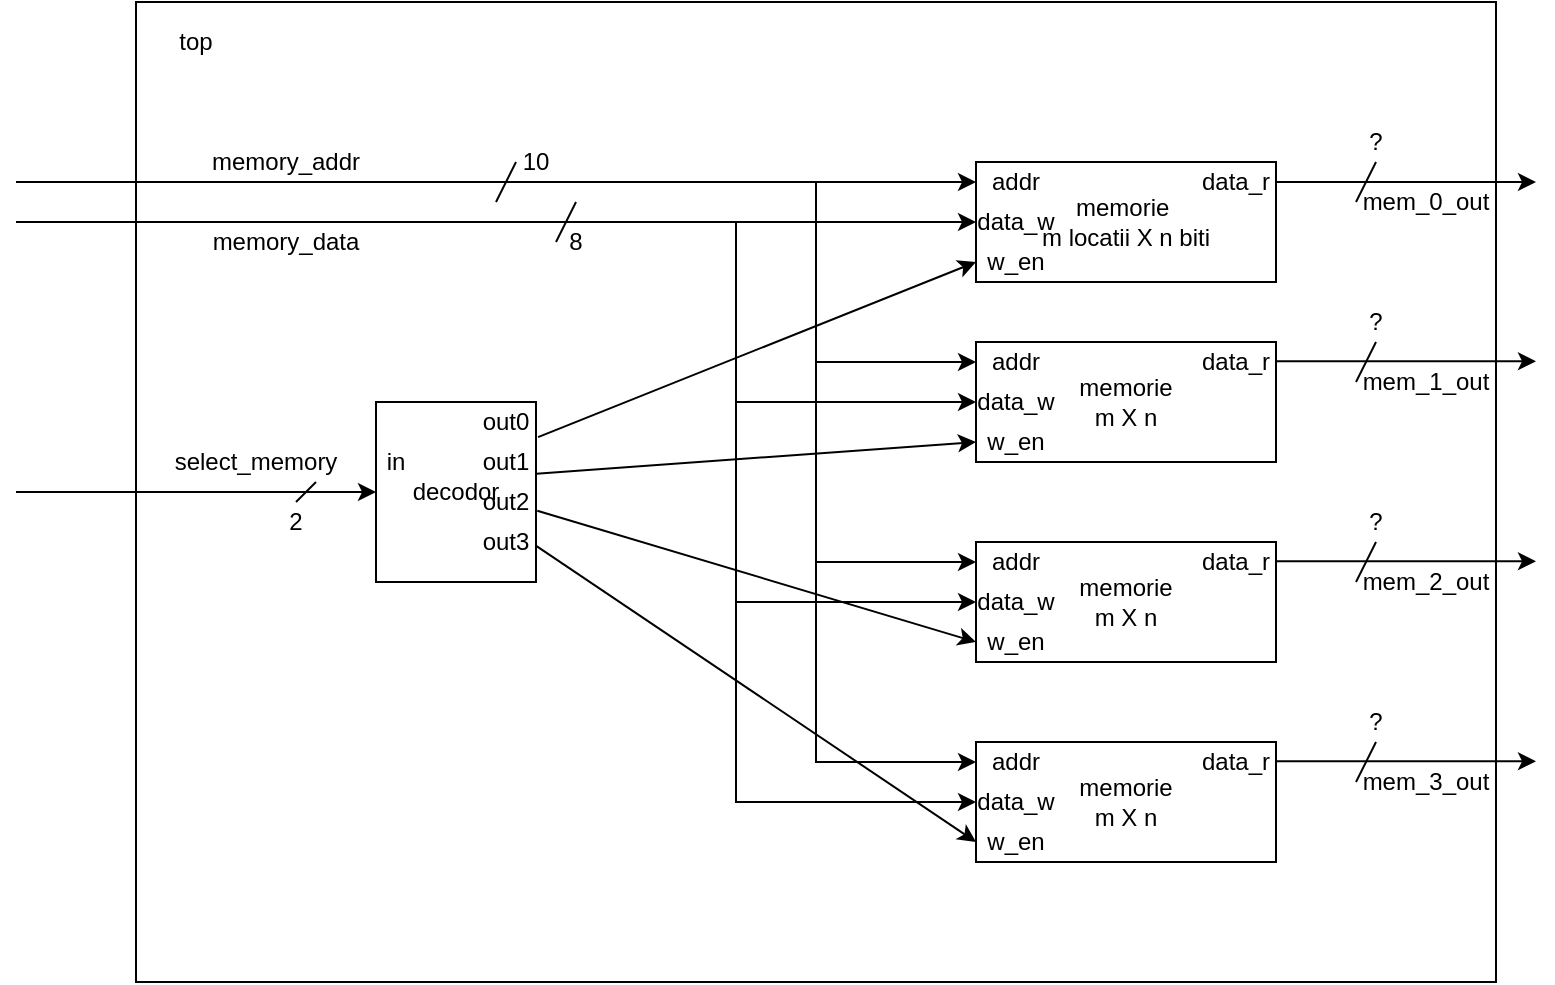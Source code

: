 <mxfile version="12.9.5" type="device"><diagram id="IEYDsNuIMTmAURkBwLOO" name="Page-1"><mxGraphModel dx="1831" dy="514" grid="1" gridSize="10" guides="1" tooltips="1" connect="1" arrows="1" fold="1" page="1" pageScale="1" pageWidth="850" pageHeight="1100" math="0" shadow="0"><root><mxCell id="0"/><mxCell id="1" parent="0"/><mxCell id="luxoviml4Id8w7CbNP3H-71" value="" style="rounded=0;whiteSpace=wrap;html=1;" vertex="1" parent="1"><mxGeometry x="-140" y="60" width="680" height="490" as="geometry"/></mxCell><mxCell id="luxoviml4Id8w7CbNP3H-1" value="memorie&amp;nbsp;&lt;br&gt;m locatii X n biti" style="rounded=0;whiteSpace=wrap;html=1;" vertex="1" parent="1"><mxGeometry x="280" y="140" width="150" height="60" as="geometry"/></mxCell><mxCell id="luxoviml4Id8w7CbNP3H-5" value="decodor" style="rounded=0;whiteSpace=wrap;html=1;" vertex="1" parent="1"><mxGeometry x="-20" y="260" width="80" height="90" as="geometry"/></mxCell><mxCell id="luxoviml4Id8w7CbNP3H-6" value="w_en" style="text;html=1;strokeColor=none;fillColor=none;align=center;verticalAlign=middle;whiteSpace=wrap;rounded=0;" vertex="1" parent="1"><mxGeometry x="280" y="180" width="40" height="20" as="geometry"/></mxCell><mxCell id="luxoviml4Id8w7CbNP3H-7" value="addr" style="text;html=1;strokeColor=none;fillColor=none;align=center;verticalAlign=middle;whiteSpace=wrap;rounded=0;" vertex="1" parent="1"><mxGeometry x="280" y="140" width="40" height="20" as="geometry"/></mxCell><mxCell id="luxoviml4Id8w7CbNP3H-8" value="data_w" style="text;html=1;strokeColor=none;fillColor=none;align=center;verticalAlign=middle;whiteSpace=wrap;rounded=0;" vertex="1" parent="1"><mxGeometry x="280" y="160" width="40" height="20" as="geometry"/></mxCell><mxCell id="luxoviml4Id8w7CbNP3H-9" value="data_r" style="text;html=1;strokeColor=none;fillColor=none;align=center;verticalAlign=middle;whiteSpace=wrap;rounded=0;" vertex="1" parent="1"><mxGeometry x="390" y="140" width="40" height="20" as="geometry"/></mxCell><mxCell id="luxoviml4Id8w7CbNP3H-10" value="memorie&lt;br&gt;m X n" style="rounded=0;whiteSpace=wrap;html=1;" vertex="1" parent="1"><mxGeometry x="280" y="230" width="150" height="60" as="geometry"/></mxCell><mxCell id="luxoviml4Id8w7CbNP3H-11" value="w_en" style="text;html=1;strokeColor=none;fillColor=none;align=center;verticalAlign=middle;whiteSpace=wrap;rounded=0;" vertex="1" parent="1"><mxGeometry x="280" y="270" width="40" height="20" as="geometry"/></mxCell><mxCell id="luxoviml4Id8w7CbNP3H-12" value="addr" style="text;html=1;strokeColor=none;fillColor=none;align=center;verticalAlign=middle;whiteSpace=wrap;rounded=0;" vertex="1" parent="1"><mxGeometry x="280" y="230" width="40" height="20" as="geometry"/></mxCell><mxCell id="luxoviml4Id8w7CbNP3H-13" value="data_w" style="text;html=1;strokeColor=none;fillColor=none;align=center;verticalAlign=middle;whiteSpace=wrap;rounded=0;" vertex="1" parent="1"><mxGeometry x="280" y="250" width="40" height="20" as="geometry"/></mxCell><mxCell id="luxoviml4Id8w7CbNP3H-14" value="data_r" style="text;html=1;strokeColor=none;fillColor=none;align=center;verticalAlign=middle;whiteSpace=wrap;rounded=0;" vertex="1" parent="1"><mxGeometry x="390" y="230" width="40" height="20" as="geometry"/></mxCell><mxCell id="luxoviml4Id8w7CbNP3H-15" value="memorie&lt;br&gt;m X n" style="rounded=0;whiteSpace=wrap;html=1;" vertex="1" parent="1"><mxGeometry x="280" y="330" width="150" height="60" as="geometry"/></mxCell><mxCell id="luxoviml4Id8w7CbNP3H-16" value="w_en" style="text;html=1;strokeColor=none;fillColor=none;align=center;verticalAlign=middle;whiteSpace=wrap;rounded=0;" vertex="1" parent="1"><mxGeometry x="280" y="370" width="40" height="20" as="geometry"/></mxCell><mxCell id="luxoviml4Id8w7CbNP3H-17" value="addr" style="text;html=1;strokeColor=none;fillColor=none;align=center;verticalAlign=middle;whiteSpace=wrap;rounded=0;" vertex="1" parent="1"><mxGeometry x="280" y="330" width="40" height="20" as="geometry"/></mxCell><mxCell id="luxoviml4Id8w7CbNP3H-18" value="data_w" style="text;html=1;strokeColor=none;fillColor=none;align=center;verticalAlign=middle;whiteSpace=wrap;rounded=0;" vertex="1" parent="1"><mxGeometry x="280" y="350" width="40" height="20" as="geometry"/></mxCell><mxCell id="luxoviml4Id8w7CbNP3H-19" value="data_r" style="text;html=1;strokeColor=none;fillColor=none;align=center;verticalAlign=middle;whiteSpace=wrap;rounded=0;" vertex="1" parent="1"><mxGeometry x="390" y="330" width="40" height="20" as="geometry"/></mxCell><mxCell id="luxoviml4Id8w7CbNP3H-26" value="memorie&lt;br&gt;m X n" style="rounded=0;whiteSpace=wrap;html=1;" vertex="1" parent="1"><mxGeometry x="280" y="430" width="150" height="60" as="geometry"/></mxCell><mxCell id="luxoviml4Id8w7CbNP3H-27" value="w_en" style="text;html=1;strokeColor=none;fillColor=none;align=center;verticalAlign=middle;whiteSpace=wrap;rounded=0;" vertex="1" parent="1"><mxGeometry x="280" y="470" width="40" height="20" as="geometry"/></mxCell><mxCell id="luxoviml4Id8w7CbNP3H-28" value="addr" style="text;html=1;strokeColor=none;fillColor=none;align=center;verticalAlign=middle;whiteSpace=wrap;rounded=0;" vertex="1" parent="1"><mxGeometry x="280" y="430" width="40" height="20" as="geometry"/></mxCell><mxCell id="luxoviml4Id8w7CbNP3H-29" value="data_w" style="text;html=1;strokeColor=none;fillColor=none;align=center;verticalAlign=middle;whiteSpace=wrap;rounded=0;" vertex="1" parent="1"><mxGeometry x="280" y="450" width="40" height="20" as="geometry"/></mxCell><mxCell id="luxoviml4Id8w7CbNP3H-30" value="data_r" style="text;html=1;strokeColor=none;fillColor=none;align=center;verticalAlign=middle;whiteSpace=wrap;rounded=0;" vertex="1" parent="1"><mxGeometry x="390" y="430" width="40" height="20" as="geometry"/></mxCell><mxCell id="luxoviml4Id8w7CbNP3H-31" value="" style="endArrow=classic;html=1;exitX=1.013;exitY=0.195;exitDx=0;exitDy=0;exitPerimeter=0;entryX=0;entryY=0.5;entryDx=0;entryDy=0;" edge="1" parent="1" source="luxoviml4Id8w7CbNP3H-5" target="luxoviml4Id8w7CbNP3H-6"><mxGeometry width="50" height="50" relative="1" as="geometry"><mxPoint x="150" y="210" as="sourcePoint"/><mxPoint x="200" y="160" as="targetPoint"/></mxGeometry></mxCell><mxCell id="luxoviml4Id8w7CbNP3H-32" value="" style="endArrow=classic;html=1;exitX=1.002;exitY=0.398;exitDx=0;exitDy=0;exitPerimeter=0;entryX=0;entryY=0.5;entryDx=0;entryDy=0;" edge="1" parent="1" source="luxoviml4Id8w7CbNP3H-5" target="luxoviml4Id8w7CbNP3H-11"><mxGeometry width="50" height="50" relative="1" as="geometry"><mxPoint x="190" y="360" as="sourcePoint"/><mxPoint x="240" y="310" as="targetPoint"/></mxGeometry></mxCell><mxCell id="luxoviml4Id8w7CbNP3H-33" value="" style="endArrow=classic;html=1;exitX=1.008;exitY=0.604;exitDx=0;exitDy=0;exitPerimeter=0;entryX=0;entryY=0.5;entryDx=0;entryDy=0;" edge="1" parent="1" source="luxoviml4Id8w7CbNP3H-5" target="luxoviml4Id8w7CbNP3H-16"><mxGeometry width="50" height="50" relative="1" as="geometry"><mxPoint x="210" y="390" as="sourcePoint"/><mxPoint x="260" y="340" as="targetPoint"/></mxGeometry></mxCell><mxCell id="luxoviml4Id8w7CbNP3H-34" value="" style="endArrow=classic;html=1;exitX=0.999;exitY=0.798;exitDx=0;exitDy=0;entryX=0;entryY=0.5;entryDx=0;entryDy=0;exitPerimeter=0;" edge="1" parent="1" source="luxoviml4Id8w7CbNP3H-5" target="luxoviml4Id8w7CbNP3H-27"><mxGeometry width="50" height="50" relative="1" as="geometry"><mxPoint x="200" y="460" as="sourcePoint"/><mxPoint x="250" y="410" as="targetPoint"/></mxGeometry></mxCell><mxCell id="luxoviml4Id8w7CbNP3H-35" value="" style="endArrow=classic;html=1;entryX=0;entryY=0.5;entryDx=0;entryDy=0;" edge="1" parent="1" target="luxoviml4Id8w7CbNP3H-7"><mxGeometry width="50" height="50" relative="1" as="geometry"><mxPoint x="-200" y="150" as="sourcePoint"/><mxPoint x="140" y="130" as="targetPoint"/></mxGeometry></mxCell><mxCell id="luxoviml4Id8w7CbNP3H-36" value="" style="endArrow=classic;html=1;entryX=0;entryY=0.5;entryDx=0;entryDy=0;rounded=0;" edge="1" parent="1" target="luxoviml4Id8w7CbNP3H-12"><mxGeometry width="50" height="50" relative="1" as="geometry"><mxPoint x="200" y="150" as="sourcePoint"/><mxPoint x="200" y="180" as="targetPoint"/><Array as="points"><mxPoint x="200" y="240"/></Array></mxGeometry></mxCell><mxCell id="luxoviml4Id8w7CbNP3H-37" value="" style="endArrow=classic;html=1;entryX=0;entryY=0.5;entryDx=0;entryDy=0;rounded=0;" edge="1" parent="1" target="luxoviml4Id8w7CbNP3H-17"><mxGeometry width="50" height="50" relative="1" as="geometry"><mxPoint x="200" y="240" as="sourcePoint"/><mxPoint x="160" y="390" as="targetPoint"/><Array as="points"><mxPoint x="200" y="340"/></Array></mxGeometry></mxCell><mxCell id="luxoviml4Id8w7CbNP3H-38" value="" style="endArrow=classic;html=1;entryX=0;entryY=0.5;entryDx=0;entryDy=0;rounded=0;" edge="1" parent="1" target="luxoviml4Id8w7CbNP3H-28"><mxGeometry width="50" height="50" relative="1" as="geometry"><mxPoint x="200" y="340" as="sourcePoint"/><mxPoint x="150" y="410" as="targetPoint"/><Array as="points"><mxPoint x="200" y="440"/></Array></mxGeometry></mxCell><mxCell id="luxoviml4Id8w7CbNP3H-39" value="" style="endArrow=classic;html=1;entryX=0;entryY=0.5;entryDx=0;entryDy=0;" edge="1" parent="1" target="luxoviml4Id8w7CbNP3H-8"><mxGeometry width="50" height="50" relative="1" as="geometry"><mxPoint x="-200" y="170" as="sourcePoint"/><mxPoint x="60" y="170" as="targetPoint"/></mxGeometry></mxCell><mxCell id="luxoviml4Id8w7CbNP3H-40" value="" style="endArrow=classic;html=1;entryX=0;entryY=0.5;entryDx=0;entryDy=0;rounded=0;" edge="1" parent="1" target="luxoviml4Id8w7CbNP3H-13"><mxGeometry width="50" height="50" relative="1" as="geometry"><mxPoint x="160" y="170" as="sourcePoint"/><mxPoint x="130" y="190" as="targetPoint"/><Array as="points"><mxPoint x="160" y="260"/></Array></mxGeometry></mxCell><mxCell id="luxoviml4Id8w7CbNP3H-41" value="" style="endArrow=classic;html=1;entryX=0;entryY=0.5;entryDx=0;entryDy=0;rounded=0;" edge="1" parent="1" target="luxoviml4Id8w7CbNP3H-18"><mxGeometry width="50" height="50" relative="1" as="geometry"><mxPoint x="160" y="260" as="sourcePoint"/><mxPoint x="100" y="410" as="targetPoint"/><Array as="points"><mxPoint x="160" y="360"/></Array></mxGeometry></mxCell><mxCell id="luxoviml4Id8w7CbNP3H-42" value="" style="endArrow=classic;html=1;entryX=0;entryY=0.5;entryDx=0;entryDy=0;rounded=0;" edge="1" parent="1" target="luxoviml4Id8w7CbNP3H-29"><mxGeometry width="50" height="50" relative="1" as="geometry"><mxPoint x="160" y="360" as="sourcePoint"/><mxPoint x="170" y="450" as="targetPoint"/><Array as="points"><mxPoint x="160" y="460"/></Array></mxGeometry></mxCell><mxCell id="luxoviml4Id8w7CbNP3H-43" value="" style="endArrow=classic;html=1;entryX=0;entryY=0.5;entryDx=0;entryDy=0;" edge="1" parent="1" target="luxoviml4Id8w7CbNP3H-5"><mxGeometry width="50" height="50" relative="1" as="geometry"><mxPoint x="-200" y="305" as="sourcePoint"/><mxPoint x="-50" y="290" as="targetPoint"/></mxGeometry></mxCell><mxCell id="luxoviml4Id8w7CbNP3H-44" value="select_memory" style="text;html=1;strokeColor=none;fillColor=none;align=center;verticalAlign=middle;whiteSpace=wrap;rounded=0;" vertex="1" parent="1"><mxGeometry x="-100" y="280" width="40" height="20" as="geometry"/></mxCell><mxCell id="luxoviml4Id8w7CbNP3H-45" value="memory_addr" style="text;html=1;strokeColor=none;fillColor=none;align=center;verticalAlign=middle;whiteSpace=wrap;rounded=0;" vertex="1" parent="1"><mxGeometry x="-110" y="130" width="90" height="20" as="geometry"/></mxCell><mxCell id="luxoviml4Id8w7CbNP3H-46" value="memory_data" style="text;html=1;strokeColor=none;fillColor=none;align=center;verticalAlign=middle;whiteSpace=wrap;rounded=0;" vertex="1" parent="1"><mxGeometry x="-120" y="170" width="110" height="20" as="geometry"/></mxCell><mxCell id="luxoviml4Id8w7CbNP3H-47" value="" style="endArrow=classic;html=1;exitX=1;exitY=0.5;exitDx=0;exitDy=0;" edge="1" parent="1" source="luxoviml4Id8w7CbNP3H-9"><mxGeometry width="50" height="50" relative="1" as="geometry"><mxPoint x="500" y="240" as="sourcePoint"/><mxPoint x="560" y="150" as="targetPoint"/></mxGeometry></mxCell><mxCell id="luxoviml4Id8w7CbNP3H-48" value="" style="endArrow=classic;html=1;exitX=1;exitY=0.5;exitDx=0;exitDy=0;" edge="1" parent="1"><mxGeometry width="50" height="50" relative="1" as="geometry"><mxPoint x="430" y="239.66" as="sourcePoint"/><mxPoint x="560" y="239.66" as="targetPoint"/></mxGeometry></mxCell><mxCell id="luxoviml4Id8w7CbNP3H-49" value="" style="endArrow=classic;html=1;exitX=1;exitY=0.5;exitDx=0;exitDy=0;" edge="1" parent="1"><mxGeometry width="50" height="50" relative="1" as="geometry"><mxPoint x="430" y="339.66" as="sourcePoint"/><mxPoint x="560" y="339.66" as="targetPoint"/></mxGeometry></mxCell><mxCell id="luxoviml4Id8w7CbNP3H-50" value="" style="endArrow=classic;html=1;exitX=1;exitY=0.5;exitDx=0;exitDy=0;" edge="1" parent="1"><mxGeometry width="50" height="50" relative="1" as="geometry"><mxPoint x="430" y="439.66" as="sourcePoint"/><mxPoint x="560" y="439.66" as="targetPoint"/></mxGeometry></mxCell><mxCell id="luxoviml4Id8w7CbNP3H-51" value="in" style="text;html=1;strokeColor=none;fillColor=none;align=center;verticalAlign=middle;whiteSpace=wrap;rounded=0;" vertex="1" parent="1"><mxGeometry x="-20" y="280" width="20" height="20" as="geometry"/></mxCell><mxCell id="luxoviml4Id8w7CbNP3H-52" value="out0" style="text;html=1;strokeColor=none;fillColor=none;align=center;verticalAlign=middle;whiteSpace=wrap;rounded=0;" vertex="1" parent="1"><mxGeometry x="30" y="260" width="30" height="20" as="geometry"/></mxCell><mxCell id="luxoviml4Id8w7CbNP3H-53" value="out1" style="text;html=1;strokeColor=none;fillColor=none;align=center;verticalAlign=middle;whiteSpace=wrap;rounded=0;" vertex="1" parent="1"><mxGeometry x="30" y="280" width="30" height="20" as="geometry"/></mxCell><mxCell id="luxoviml4Id8w7CbNP3H-54" value="out2" style="text;html=1;strokeColor=none;fillColor=none;align=center;verticalAlign=middle;whiteSpace=wrap;rounded=0;" vertex="1" parent="1"><mxGeometry x="30" y="300" width="30" height="20" as="geometry"/></mxCell><mxCell id="luxoviml4Id8w7CbNP3H-55" value="out3" style="text;html=1;strokeColor=none;fillColor=none;align=center;verticalAlign=middle;whiteSpace=wrap;rounded=0;" vertex="1" parent="1"><mxGeometry x="30" y="320" width="30" height="20" as="geometry"/></mxCell><mxCell id="luxoviml4Id8w7CbNP3H-57" value="" style="endArrow=none;html=1;" edge="1" parent="1"><mxGeometry width="50" height="50" relative="1" as="geometry"><mxPoint x="-60" y="310" as="sourcePoint"/><mxPoint x="-50" y="300" as="targetPoint"/></mxGeometry></mxCell><mxCell id="luxoviml4Id8w7CbNP3H-58" value="2" style="text;html=1;strokeColor=none;fillColor=none;align=center;verticalAlign=middle;whiteSpace=wrap;rounded=0;" vertex="1" parent="1"><mxGeometry x="-80" y="310" width="40" height="20" as="geometry"/></mxCell><mxCell id="luxoviml4Id8w7CbNP3H-59" value="" style="endArrow=none;html=1;" edge="1" parent="1"><mxGeometry width="50" height="50" relative="1" as="geometry"><mxPoint x="40" y="160" as="sourcePoint"/><mxPoint x="50" y="140" as="targetPoint"/></mxGeometry></mxCell><mxCell id="luxoviml4Id8w7CbNP3H-60" value="" style="endArrow=none;html=1;" edge="1" parent="1"><mxGeometry width="50" height="50" relative="1" as="geometry"><mxPoint x="70" y="180" as="sourcePoint"/><mxPoint x="80" y="160" as="targetPoint"/></mxGeometry></mxCell><mxCell id="luxoviml4Id8w7CbNP3H-61" value="10" style="text;html=1;strokeColor=none;fillColor=none;align=center;verticalAlign=middle;whiteSpace=wrap;rounded=0;" vertex="1" parent="1"><mxGeometry x="40" y="130" width="40" height="20" as="geometry"/></mxCell><mxCell id="luxoviml4Id8w7CbNP3H-62" value="8" style="text;html=1;strokeColor=none;fillColor=none;align=center;verticalAlign=middle;whiteSpace=wrap;rounded=0;" vertex="1" parent="1"><mxGeometry x="60" y="170" width="40" height="20" as="geometry"/></mxCell><mxCell id="luxoviml4Id8w7CbNP3H-63" value="" style="endArrow=none;html=1;" edge="1" parent="1"><mxGeometry width="50" height="50" relative="1" as="geometry"><mxPoint x="470" y="160" as="sourcePoint"/><mxPoint x="480" y="140" as="targetPoint"/></mxGeometry></mxCell><mxCell id="luxoviml4Id8w7CbNP3H-64" value="" style="endArrow=none;html=1;" edge="1" parent="1"><mxGeometry width="50" height="50" relative="1" as="geometry"><mxPoint x="470.0" y="250" as="sourcePoint"/><mxPoint x="480.0" y="230" as="targetPoint"/></mxGeometry></mxCell><mxCell id="luxoviml4Id8w7CbNP3H-65" value="" style="endArrow=none;html=1;" edge="1" parent="1"><mxGeometry width="50" height="50" relative="1" as="geometry"><mxPoint x="470.0" y="350.0" as="sourcePoint"/><mxPoint x="480.0" y="330" as="targetPoint"/></mxGeometry></mxCell><mxCell id="luxoviml4Id8w7CbNP3H-66" value="" style="endArrow=none;html=1;" edge="1" parent="1"><mxGeometry width="50" height="50" relative="1" as="geometry"><mxPoint x="470.0" y="450.0" as="sourcePoint"/><mxPoint x="480.0" y="430.0" as="targetPoint"/></mxGeometry></mxCell><mxCell id="luxoviml4Id8w7CbNP3H-67" value="?" style="text;html=1;strokeColor=none;fillColor=none;align=center;verticalAlign=middle;whiteSpace=wrap;rounded=0;" vertex="1" parent="1"><mxGeometry x="460" y="410" width="40" height="20" as="geometry"/></mxCell><mxCell id="luxoviml4Id8w7CbNP3H-68" value="?" style="text;html=1;strokeColor=none;fillColor=none;align=center;verticalAlign=middle;whiteSpace=wrap;rounded=0;" vertex="1" parent="1"><mxGeometry x="460" y="310" width="40" height="20" as="geometry"/></mxCell><mxCell id="luxoviml4Id8w7CbNP3H-69" value="?" style="text;html=1;strokeColor=none;fillColor=none;align=center;verticalAlign=middle;whiteSpace=wrap;rounded=0;" vertex="1" parent="1"><mxGeometry x="460" y="210" width="40" height="20" as="geometry"/></mxCell><mxCell id="luxoviml4Id8w7CbNP3H-70" value="?" style="text;html=1;strokeColor=none;fillColor=none;align=center;verticalAlign=middle;whiteSpace=wrap;rounded=0;" vertex="1" parent="1"><mxGeometry x="460" y="120" width="40" height="20" as="geometry"/></mxCell><mxCell id="luxoviml4Id8w7CbNP3H-72" value="top" style="text;html=1;strokeColor=none;fillColor=none;align=center;verticalAlign=middle;whiteSpace=wrap;rounded=0;" vertex="1" parent="1"><mxGeometry x="-130" y="70" width="40" height="20" as="geometry"/></mxCell><mxCell id="luxoviml4Id8w7CbNP3H-73" value="mem_0_out" style="text;html=1;strokeColor=none;fillColor=none;align=center;verticalAlign=middle;whiteSpace=wrap;rounded=0;" vertex="1" parent="1"><mxGeometry x="490" y="150" width="30" height="20" as="geometry"/></mxCell><mxCell id="luxoviml4Id8w7CbNP3H-74" value="mem_1_out" style="text;html=1;strokeColor=none;fillColor=none;align=center;verticalAlign=middle;whiteSpace=wrap;rounded=0;" vertex="1" parent="1"><mxGeometry x="490" y="240" width="30" height="20" as="geometry"/></mxCell><mxCell id="luxoviml4Id8w7CbNP3H-75" value="mem_2_out" style="text;html=1;strokeColor=none;fillColor=none;align=center;verticalAlign=middle;whiteSpace=wrap;rounded=0;" vertex="1" parent="1"><mxGeometry x="490" y="340" width="30" height="20" as="geometry"/></mxCell><mxCell id="luxoviml4Id8w7CbNP3H-76" value="mem_3_out" style="text;html=1;strokeColor=none;fillColor=none;align=center;verticalAlign=middle;whiteSpace=wrap;rounded=0;" vertex="1" parent="1"><mxGeometry x="490" y="440" width="30" height="20" as="geometry"/></mxCell></root></mxGraphModel></diagram></mxfile>